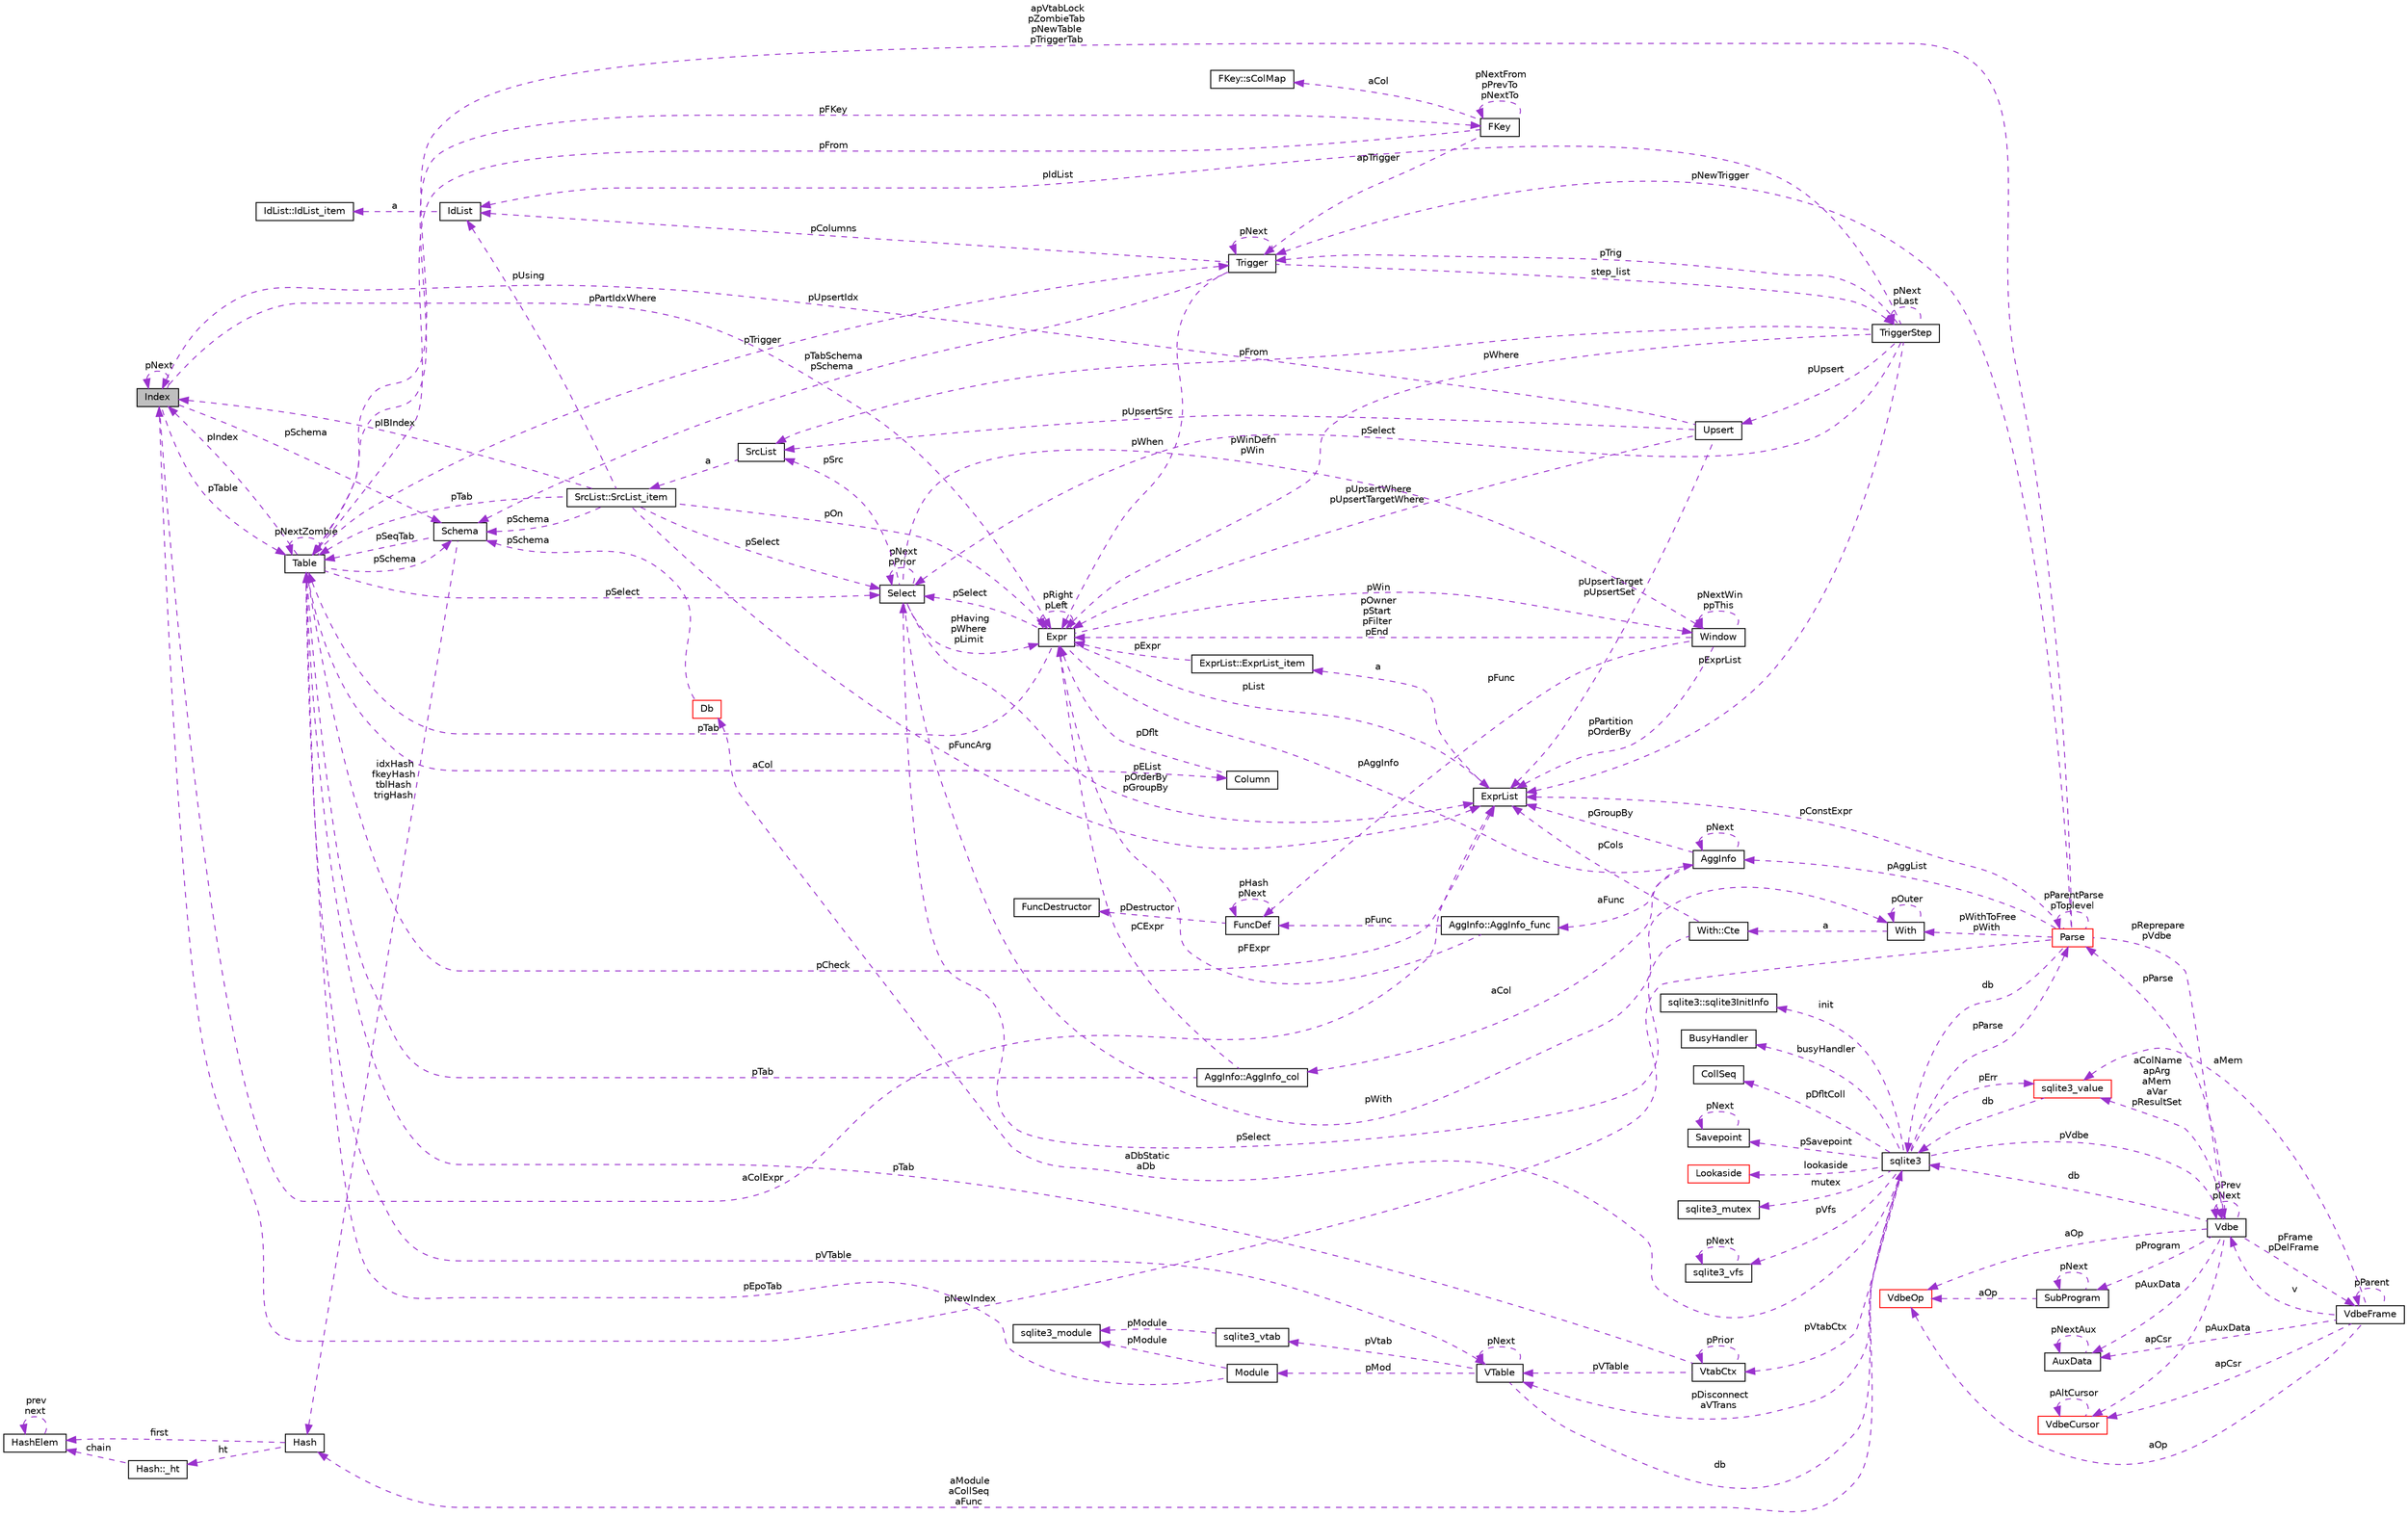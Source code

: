 digraph "Index"
{
 // LATEX_PDF_SIZE
  edge [fontname="Helvetica",fontsize="10",labelfontname="Helvetica",labelfontsize="10"];
  node [fontname="Helvetica",fontsize="10",shape=record];
  rankdir="LR";
  Node1 [label="Index",height=0.2,width=0.4,color="black", fillcolor="grey75", style="filled", fontcolor="black",tooltip=" "];
  Node2 -> Node1 [dir="back",color="darkorchid3",fontsize="10",style="dashed",label=" pSchema" ,fontname="Helvetica"];
  Node2 [label="Schema",height=0.2,width=0.4,color="black", fillcolor="white", style="filled",URL="$structSchema.html",tooltip=" "];
  Node3 -> Node2 [dir="back",color="darkorchid3",fontsize="10",style="dashed",label=" pSeqTab" ,fontname="Helvetica"];
  Node3 [label="Table",height=0.2,width=0.4,color="black", fillcolor="white", style="filled",URL="$structTable.html",tooltip=" "];
  Node2 -> Node3 [dir="back",color="darkorchid3",fontsize="10",style="dashed",label=" pSchema" ,fontname="Helvetica"];
  Node4 -> Node3 [dir="back",color="darkorchid3",fontsize="10",style="dashed",label=" aCol" ,fontname="Helvetica"];
  Node4 [label="Column",height=0.2,width=0.4,color="black", fillcolor="white", style="filled",URL="$structColumn.html",tooltip=" "];
  Node5 -> Node4 [dir="back",color="darkorchid3",fontsize="10",style="dashed",label=" pDflt" ,fontname="Helvetica"];
  Node5 [label="Expr",height=0.2,width=0.4,color="black", fillcolor="white", style="filled",URL="$structExpr.html",tooltip=" "];
  Node6 -> Node5 [dir="back",color="darkorchid3",fontsize="10",style="dashed",label=" pAggInfo" ,fontname="Helvetica"];
  Node6 [label="AggInfo",height=0.2,width=0.4,color="black", fillcolor="white", style="filled",URL="$structAggInfo.html",tooltip=" "];
  Node6 -> Node6 [dir="back",color="darkorchid3",fontsize="10",style="dashed",label=" pNext" ,fontname="Helvetica"];
  Node7 -> Node6 [dir="back",color="darkorchid3",fontsize="10",style="dashed",label=" aCol" ,fontname="Helvetica"];
  Node7 [label="AggInfo::AggInfo_col",height=0.2,width=0.4,color="black", fillcolor="white", style="filled",URL="$structAggInfo_1_1AggInfo__col.html",tooltip=" "];
  Node5 -> Node7 [dir="back",color="darkorchid3",fontsize="10",style="dashed",label=" pCExpr" ,fontname="Helvetica"];
  Node3 -> Node7 [dir="back",color="darkorchid3",fontsize="10",style="dashed",label=" pTab" ,fontname="Helvetica"];
  Node8 -> Node6 [dir="back",color="darkorchid3",fontsize="10",style="dashed",label=" aFunc" ,fontname="Helvetica"];
  Node8 [label="AggInfo::AggInfo_func",height=0.2,width=0.4,color="black", fillcolor="white", style="filled",URL="$structAggInfo_1_1AggInfo__func.html",tooltip=" "];
  Node5 -> Node8 [dir="back",color="darkorchid3",fontsize="10",style="dashed",label=" pFExpr" ,fontname="Helvetica"];
  Node9 -> Node8 [dir="back",color="darkorchid3",fontsize="10",style="dashed",label=" pFunc" ,fontname="Helvetica"];
  Node9 [label="FuncDef",height=0.2,width=0.4,color="black", fillcolor="white", style="filled",URL="$structFuncDef.html",tooltip=" "];
  Node10 -> Node9 [dir="back",color="darkorchid3",fontsize="10",style="dashed",label=" pDestructor" ,fontname="Helvetica"];
  Node10 [label="FuncDestructor",height=0.2,width=0.4,color="black", fillcolor="white", style="filled",URL="$structFuncDestructor.html",tooltip=" "];
  Node9 -> Node9 [dir="back",color="darkorchid3",fontsize="10",style="dashed",label=" pHash\npNext" ,fontname="Helvetica"];
  Node11 -> Node6 [dir="back",color="darkorchid3",fontsize="10",style="dashed",label=" pGroupBy" ,fontname="Helvetica"];
  Node11 [label="ExprList",height=0.2,width=0.4,color="black", fillcolor="white", style="filled",URL="$structExprList.html",tooltip=" "];
  Node12 -> Node11 [dir="back",color="darkorchid3",fontsize="10",style="dashed",label=" a" ,fontname="Helvetica"];
  Node12 [label="ExprList::ExprList_item",height=0.2,width=0.4,color="black", fillcolor="white", style="filled",URL="$structExprList_1_1ExprList__item.html",tooltip=" "];
  Node5 -> Node12 [dir="back",color="darkorchid3",fontsize="10",style="dashed",label=" pExpr" ,fontname="Helvetica"];
  Node5 -> Node5 [dir="back",color="darkorchid3",fontsize="10",style="dashed",label=" pRight\npLeft" ,fontname="Helvetica"];
  Node3 -> Node5 [dir="back",color="darkorchid3",fontsize="10",style="dashed",label=" pTab" ,fontname="Helvetica"];
  Node13 -> Node5 [dir="back",color="darkorchid3",fontsize="10",style="dashed",label=" pSelect" ,fontname="Helvetica"];
  Node13 [label="Select",height=0.2,width=0.4,color="black", fillcolor="white", style="filled",URL="$structSelect.html",tooltip=" "];
  Node5 -> Node13 [dir="back",color="darkorchid3",fontsize="10",style="dashed",label=" pHaving\npWhere\npLimit" ,fontname="Helvetica"];
  Node14 -> Node13 [dir="back",color="darkorchid3",fontsize="10",style="dashed",label=" pWith" ,fontname="Helvetica"];
  Node14 [label="With",height=0.2,width=0.4,color="black", fillcolor="white", style="filled",URL="$structWith.html",tooltip=" "];
  Node15 -> Node14 [dir="back",color="darkorchid3",fontsize="10",style="dashed",label=" a" ,fontname="Helvetica"];
  Node15 [label="With::Cte",height=0.2,width=0.4,color="black", fillcolor="white", style="filled",URL="$structWith_1_1Cte.html",tooltip=" "];
  Node13 -> Node15 [dir="back",color="darkorchid3",fontsize="10",style="dashed",label=" pSelect" ,fontname="Helvetica"];
  Node11 -> Node15 [dir="back",color="darkorchid3",fontsize="10",style="dashed",label=" pCols" ,fontname="Helvetica"];
  Node14 -> Node14 [dir="back",color="darkorchid3",fontsize="10",style="dashed",label=" pOuter" ,fontname="Helvetica"];
  Node13 -> Node13 [dir="back",color="darkorchid3",fontsize="10",style="dashed",label=" pNext\npPrior" ,fontname="Helvetica"];
  Node16 -> Node13 [dir="back",color="darkorchid3",fontsize="10",style="dashed",label=" pSrc" ,fontname="Helvetica"];
  Node16 [label="SrcList",height=0.2,width=0.4,color="black", fillcolor="white", style="filled",URL="$structSrcList.html",tooltip=" "];
  Node17 -> Node16 [dir="back",color="darkorchid3",fontsize="10",style="dashed",label=" a" ,fontname="Helvetica"];
  Node17 [label="SrcList::SrcList_item",height=0.2,width=0.4,color="black", fillcolor="white", style="filled",URL="$structSrcList_1_1SrcList__item.html",tooltip=" "];
  Node2 -> Node17 [dir="back",color="darkorchid3",fontsize="10",style="dashed",label=" pSchema" ,fontname="Helvetica"];
  Node5 -> Node17 [dir="back",color="darkorchid3",fontsize="10",style="dashed",label=" pOn" ,fontname="Helvetica"];
  Node18 -> Node17 [dir="back",color="darkorchid3",fontsize="10",style="dashed",label=" pUsing" ,fontname="Helvetica"];
  Node18 [label="IdList",height=0.2,width=0.4,color="black", fillcolor="white", style="filled",URL="$structIdList.html",tooltip=" "];
  Node19 -> Node18 [dir="back",color="darkorchid3",fontsize="10",style="dashed",label=" a" ,fontname="Helvetica"];
  Node19 [label="IdList::IdList_item",height=0.2,width=0.4,color="black", fillcolor="white", style="filled",URL="$structIdList_1_1IdList__item.html",tooltip=" "];
  Node3 -> Node17 [dir="back",color="darkorchid3",fontsize="10",style="dashed",label=" pTab" ,fontname="Helvetica"];
  Node13 -> Node17 [dir="back",color="darkorchid3",fontsize="10",style="dashed",label=" pSelect" ,fontname="Helvetica"];
  Node1 -> Node17 [dir="back",color="darkorchid3",fontsize="10",style="dashed",label=" pIBIndex" ,fontname="Helvetica"];
  Node11 -> Node17 [dir="back",color="darkorchid3",fontsize="10",style="dashed",label=" pFuncArg" ,fontname="Helvetica"];
  Node11 -> Node13 [dir="back",color="darkorchid3",fontsize="10",style="dashed",label=" pEList\npOrderBy\npGroupBy" ,fontname="Helvetica"];
  Node20 -> Node13 [dir="back",color="darkorchid3",fontsize="10",style="dashed",label=" pWinDefn\npWin" ,fontname="Helvetica"];
  Node20 [label="Window",height=0.2,width=0.4,color="black", fillcolor="white", style="filled",URL="$structWindow.html",tooltip=" "];
  Node5 -> Node20 [dir="back",color="darkorchid3",fontsize="10",style="dashed",label=" pOwner\npStart\npFilter\npEnd" ,fontname="Helvetica"];
  Node11 -> Node20 [dir="back",color="darkorchid3",fontsize="10",style="dashed",label=" pPartition\npOrderBy" ,fontname="Helvetica"];
  Node9 -> Node20 [dir="back",color="darkorchid3",fontsize="10",style="dashed",label=" pFunc" ,fontname="Helvetica"];
  Node20 -> Node20 [dir="back",color="darkorchid3",fontsize="10",style="dashed",label=" pNextWin\nppThis" ,fontname="Helvetica"];
  Node11 -> Node5 [dir="back",color="darkorchid3",fontsize="10",style="dashed",label=" pList" ,fontname="Helvetica"];
  Node20 -> Node5 [dir="back",color="darkorchid3",fontsize="10",style="dashed",label=" pWin" ,fontname="Helvetica"];
  Node21 -> Node3 [dir="back",color="darkorchid3",fontsize="10",style="dashed",label=" pFKey" ,fontname="Helvetica"];
  Node21 [label="FKey",height=0.2,width=0.4,color="black", fillcolor="white", style="filled",URL="$structFKey.html",tooltip=" "];
  Node22 -> Node21 [dir="back",color="darkorchid3",fontsize="10",style="dashed",label=" aCol" ,fontname="Helvetica"];
  Node22 [label="FKey::sColMap",height=0.2,width=0.4,color="black", fillcolor="white", style="filled",URL="$structFKey_1_1sColMap.html",tooltip=" "];
  Node21 -> Node21 [dir="back",color="darkorchid3",fontsize="10",style="dashed",label=" pNextFrom\npPrevTo\npNextTo" ,fontname="Helvetica"];
  Node3 -> Node21 [dir="back",color="darkorchid3",fontsize="10",style="dashed",label=" pFrom" ,fontname="Helvetica"];
  Node23 -> Node21 [dir="back",color="darkorchid3",fontsize="10",style="dashed",label=" apTrigger" ,fontname="Helvetica"];
  Node23 [label="Trigger",height=0.2,width=0.4,color="black", fillcolor="white", style="filled",URL="$structTrigger.html",tooltip=" "];
  Node24 -> Node23 [dir="back",color="darkorchid3",fontsize="10",style="dashed",label=" step_list" ,fontname="Helvetica"];
  Node24 [label="TriggerStep",height=0.2,width=0.4,color="black", fillcolor="white", style="filled",URL="$structTriggerStep.html",tooltip=" "];
  Node24 -> Node24 [dir="back",color="darkorchid3",fontsize="10",style="dashed",label=" pNext\npLast" ,fontname="Helvetica"];
  Node5 -> Node24 [dir="back",color="darkorchid3",fontsize="10",style="dashed",label=" pWhere" ,fontname="Helvetica"];
  Node18 -> Node24 [dir="back",color="darkorchid3",fontsize="10",style="dashed",label=" pIdList" ,fontname="Helvetica"];
  Node13 -> Node24 [dir="back",color="darkorchid3",fontsize="10",style="dashed",label=" pSelect" ,fontname="Helvetica"];
  Node23 -> Node24 [dir="back",color="darkorchid3",fontsize="10",style="dashed",label=" pTrig" ,fontname="Helvetica"];
  Node16 -> Node24 [dir="back",color="darkorchid3",fontsize="10",style="dashed",label=" pFrom" ,fontname="Helvetica"];
  Node11 -> Node24 [dir="back",color="darkorchid3",fontsize="10",style="dashed",label=" pExprList" ,fontname="Helvetica"];
  Node25 -> Node24 [dir="back",color="darkorchid3",fontsize="10",style="dashed",label=" pUpsert" ,fontname="Helvetica"];
  Node25 [label="Upsert",height=0.2,width=0.4,color="black", fillcolor="white", style="filled",URL="$structUpsert.html",tooltip=" "];
  Node5 -> Node25 [dir="back",color="darkorchid3",fontsize="10",style="dashed",label=" pUpsertWhere\npUpsertTargetWhere" ,fontname="Helvetica"];
  Node16 -> Node25 [dir="back",color="darkorchid3",fontsize="10",style="dashed",label=" pUpsertSrc" ,fontname="Helvetica"];
  Node1 -> Node25 [dir="back",color="darkorchid3",fontsize="10",style="dashed",label=" pUpsertIdx" ,fontname="Helvetica"];
  Node11 -> Node25 [dir="back",color="darkorchid3",fontsize="10",style="dashed",label=" pUpsertTarget\npUpsertSet" ,fontname="Helvetica"];
  Node2 -> Node23 [dir="back",color="darkorchid3",fontsize="10",style="dashed",label=" pTabSchema\npSchema" ,fontname="Helvetica"];
  Node5 -> Node23 [dir="back",color="darkorchid3",fontsize="10",style="dashed",label=" pWhen" ,fontname="Helvetica"];
  Node18 -> Node23 [dir="back",color="darkorchid3",fontsize="10",style="dashed",label=" pColumns" ,fontname="Helvetica"];
  Node23 -> Node23 [dir="back",color="darkorchid3",fontsize="10",style="dashed",label=" pNext" ,fontname="Helvetica"];
  Node26 -> Node3 [dir="back",color="darkorchid3",fontsize="10",style="dashed",label=" pVTable" ,fontname="Helvetica"];
  Node26 [label="VTable",height=0.2,width=0.4,color="black", fillcolor="white", style="filled",URL="$structVTable.html",tooltip=" "];
  Node27 -> Node26 [dir="back",color="darkorchid3",fontsize="10",style="dashed",label=" db" ,fontname="Helvetica"];
  Node27 [label="sqlite3",height=0.2,width=0.4,color="black", fillcolor="white", style="filled",URL="$structsqlite3.html",tooltip=" "];
  Node28 -> Node27 [dir="back",color="darkorchid3",fontsize="10",style="dashed",label=" pVdbe" ,fontname="Helvetica"];
  Node28 [label="Vdbe",height=0.2,width=0.4,color="black", fillcolor="white", style="filled",URL="$structVdbe.html",tooltip=" "];
  Node28 -> Node28 [dir="back",color="darkorchid3",fontsize="10",style="dashed",label=" pPrev\npNext" ,fontname="Helvetica"];
  Node27 -> Node28 [dir="back",color="darkorchid3",fontsize="10",style="dashed",label=" db" ,fontname="Helvetica"];
  Node29 -> Node28 [dir="back",color="darkorchid3",fontsize="10",style="dashed",label=" aColName\napArg\naMem\naVar\npResultSet" ,fontname="Helvetica"];
  Node29 [label="sqlite3_value",height=0.2,width=0.4,color="red", fillcolor="white", style="filled",URL="$structsqlite3__value.html",tooltip=" "];
  Node27 -> Node29 [dir="back",color="darkorchid3",fontsize="10",style="dashed",label=" db" ,fontname="Helvetica"];
  Node31 -> Node28 [dir="back",color="darkorchid3",fontsize="10",style="dashed",label=" pFrame\npDelFrame" ,fontname="Helvetica"];
  Node31 [label="VdbeFrame",height=0.2,width=0.4,color="black", fillcolor="white", style="filled",URL="$structVdbeFrame.html",tooltip=" "];
  Node28 -> Node31 [dir="back",color="darkorchid3",fontsize="10",style="dashed",label=" v" ,fontname="Helvetica"];
  Node29 -> Node31 [dir="back",color="darkorchid3",fontsize="10",style="dashed",label=" aMem" ,fontname="Helvetica"];
  Node31 -> Node31 [dir="back",color="darkorchid3",fontsize="10",style="dashed",label=" pParent" ,fontname="Helvetica"];
  Node32 -> Node31 [dir="back",color="darkorchid3",fontsize="10",style="dashed",label=" pAuxData" ,fontname="Helvetica"];
  Node32 [label="AuxData",height=0.2,width=0.4,color="black", fillcolor="white", style="filled",URL="$structAuxData.html",tooltip=" "];
  Node32 -> Node32 [dir="back",color="darkorchid3",fontsize="10",style="dashed",label=" pNextAux" ,fontname="Helvetica"];
  Node33 -> Node31 [dir="back",color="darkorchid3",fontsize="10",style="dashed",label=" apCsr" ,fontname="Helvetica"];
  Node33 [label="VdbeCursor",height=0.2,width=0.4,color="red", fillcolor="white", style="filled",URL="$structVdbeCursor.html",tooltip=" "];
  Node33 -> Node33 [dir="back",color="darkorchid3",fontsize="10",style="dashed",label=" pAltCursor" ,fontname="Helvetica"];
  Node68 -> Node31 [dir="back",color="darkorchid3",fontsize="10",style="dashed",label=" aOp" ,fontname="Helvetica"];
  Node68 [label="VdbeOp",height=0.2,width=0.4,color="red", fillcolor="white", style="filled",URL="$structVdbeOp.html",tooltip=" "];
  Node32 -> Node28 [dir="back",color="darkorchid3",fontsize="10",style="dashed",label=" pAuxData" ,fontname="Helvetica"];
  Node70 -> Node28 [dir="back",color="darkorchid3",fontsize="10",style="dashed",label=" pProgram" ,fontname="Helvetica"];
  Node70 [label="SubProgram",height=0.2,width=0.4,color="black", fillcolor="white", style="filled",URL="$structSubProgram.html",tooltip=" "];
  Node70 -> Node70 [dir="back",color="darkorchid3",fontsize="10",style="dashed",label=" pNext" ,fontname="Helvetica"];
  Node68 -> Node70 [dir="back",color="darkorchid3",fontsize="10",style="dashed",label=" aOp" ,fontname="Helvetica"];
  Node33 -> Node28 [dir="back",color="darkorchid3",fontsize="10",style="dashed",label=" apCsr" ,fontname="Helvetica"];
  Node72 -> Node28 [dir="back",color="darkorchid3",fontsize="10",style="dashed",label=" pParse" ,fontname="Helvetica"];
  Node72 [label="Parse",height=0.2,width=0.4,color="red", fillcolor="white", style="filled",URL="$structParse.html",tooltip=" "];
  Node6 -> Node72 [dir="back",color="darkorchid3",fontsize="10",style="dashed",label=" pAggList" ,fontname="Helvetica"];
  Node28 -> Node72 [dir="back",color="darkorchid3",fontsize="10",style="dashed",label=" pReprepare\npVdbe" ,fontname="Helvetica"];
  Node27 -> Node72 [dir="back",color="darkorchid3",fontsize="10",style="dashed",label=" db" ,fontname="Helvetica"];
  Node14 -> Node72 [dir="back",color="darkorchid3",fontsize="10",style="dashed",label=" pWithToFree\npWith" ,fontname="Helvetica"];
  Node3 -> Node72 [dir="back",color="darkorchid3",fontsize="10",style="dashed",label=" apVtabLock\npZombieTab\npNewTable\npTriggerTab" ,fontname="Helvetica"];
  Node23 -> Node72 [dir="back",color="darkorchid3",fontsize="10",style="dashed",label=" pNewTrigger" ,fontname="Helvetica"];
  Node1 -> Node72 [dir="back",color="darkorchid3",fontsize="10",style="dashed",label=" pNewIndex" ,fontname="Helvetica"];
  Node11 -> Node72 [dir="back",color="darkorchid3",fontsize="10",style="dashed",label=" pConstExpr" ,fontname="Helvetica"];
  Node72 -> Node72 [dir="back",color="darkorchid3",fontsize="10",style="dashed",label=" pParentParse\npToplevel" ,fontname="Helvetica"];
  Node68 -> Node28 [dir="back",color="darkorchid3",fontsize="10",style="dashed",label=" aOp" ,fontname="Helvetica"];
  Node78 -> Node27 [dir="back",color="darkorchid3",fontsize="10",style="dashed",label=" pSavepoint" ,fontname="Helvetica"];
  Node78 [label="Savepoint",height=0.2,width=0.4,color="black", fillcolor="white", style="filled",URL="$structSavepoint.html",tooltip=" "];
  Node78 -> Node78 [dir="back",color="darkorchid3",fontsize="10",style="dashed",label=" pNext" ,fontname="Helvetica"];
  Node79 -> Node27 [dir="back",color="darkorchid3",fontsize="10",style="dashed",label=" lookaside" ,fontname="Helvetica"];
  Node79 [label="Lookaside",height=0.2,width=0.4,color="red", fillcolor="white", style="filled",URL="$structLookaside.html",tooltip=" "];
  Node29 -> Node27 [dir="back",color="darkorchid3",fontsize="10",style="dashed",label=" pErr" ,fontname="Helvetica"];
  Node38 -> Node27 [dir="back",color="darkorchid3",fontsize="10",style="dashed",label=" mutex" ,fontname="Helvetica"];
  Node38 [label="sqlite3_mutex",height=0.2,width=0.4,color="black", fillcolor="white", style="filled",URL="$structsqlite3__mutex.html",tooltip=" "];
  Node49 -> Node27 [dir="back",color="darkorchid3",fontsize="10",style="dashed",label=" pVfs" ,fontname="Helvetica"];
  Node49 [label="sqlite3_vfs",height=0.2,width=0.4,color="black", fillcolor="white", style="filled",URL="$structsqlite3__vfs.html",tooltip=" "];
  Node49 -> Node49 [dir="back",color="darkorchid3",fontsize="10",style="dashed",label=" pNext" ,fontname="Helvetica"];
  Node81 -> Node27 [dir="back",color="darkorchid3",fontsize="10",style="dashed",label=" init" ,fontname="Helvetica"];
  Node81 [label="sqlite3::sqlite3InitInfo",height=0.2,width=0.4,color="black", fillcolor="white", style="filled",URL="$structsqlite3_1_1sqlite3InitInfo.html",tooltip=" "];
  Node82 -> Node27 [dir="back",color="darkorchid3",fontsize="10",style="dashed",label=" busyHandler" ,fontname="Helvetica"];
  Node82 [label="BusyHandler",height=0.2,width=0.4,color="black", fillcolor="white", style="filled",URL="$structBusyHandler.html",tooltip=" "];
  Node83 -> Node27 [dir="back",color="darkorchid3",fontsize="10",style="dashed",label=" pVtabCtx" ,fontname="Helvetica"];
  Node83 [label="VtabCtx",height=0.2,width=0.4,color="black", fillcolor="white", style="filled",URL="$structVtabCtx.html",tooltip=" "];
  Node83 -> Node83 [dir="back",color="darkorchid3",fontsize="10",style="dashed",label=" pPrior" ,fontname="Helvetica"];
  Node26 -> Node83 [dir="back",color="darkorchid3",fontsize="10",style="dashed",label=" pVTable" ,fontname="Helvetica"];
  Node3 -> Node83 [dir="back",color="darkorchid3",fontsize="10",style="dashed",label=" pTab" ,fontname="Helvetica"];
  Node54 -> Node27 [dir="back",color="darkorchid3",fontsize="10",style="dashed",label=" pDfltColl" ,fontname="Helvetica"];
  Node54 [label="CollSeq",height=0.2,width=0.4,color="black", fillcolor="white", style="filled",URL="$structCollSeq.html",tooltip=" "];
  Node26 -> Node27 [dir="back",color="darkorchid3",fontsize="10",style="dashed",label=" pDisconnect\naVTrans" ,fontname="Helvetica"];
  Node84 -> Node27 [dir="back",color="darkorchid3",fontsize="10",style="dashed",label=" aDbStatic\naDb" ,fontname="Helvetica"];
  Node84 [label="Db",height=0.2,width=0.4,color="red", fillcolor="white", style="filled",URL="$structDb.html",tooltip=" "];
  Node2 -> Node84 [dir="back",color="darkorchid3",fontsize="10",style="dashed",label=" pSchema" ,fontname="Helvetica"];
  Node85 -> Node27 [dir="back",color="darkorchid3",fontsize="10",style="dashed",label=" aModule\naCollSeq\naFunc" ,fontname="Helvetica"];
  Node85 [label="Hash",height=0.2,width=0.4,color="black", fillcolor="white", style="filled",URL="$structHash.html",tooltip=" "];
  Node86 -> Node85 [dir="back",color="darkorchid3",fontsize="10",style="dashed",label=" ht" ,fontname="Helvetica"];
  Node86 [label="Hash::_ht",height=0.2,width=0.4,color="black", fillcolor="white", style="filled",URL="$structHash_1_1__ht.html",tooltip=" "];
  Node87 -> Node86 [dir="back",color="darkorchid3",fontsize="10",style="dashed",label=" chain" ,fontname="Helvetica"];
  Node87 [label="HashElem",height=0.2,width=0.4,color="black", fillcolor="white", style="filled",URL="$structHashElem.html",tooltip=" "];
  Node87 -> Node87 [dir="back",color="darkorchid3",fontsize="10",style="dashed",label=" prev\nnext" ,fontname="Helvetica"];
  Node87 -> Node85 [dir="back",color="darkorchid3",fontsize="10",style="dashed",label=" first" ,fontname="Helvetica"];
  Node72 -> Node27 [dir="back",color="darkorchid3",fontsize="10",style="dashed",label=" pParse" ,fontname="Helvetica"];
  Node26 -> Node26 [dir="back",color="darkorchid3",fontsize="10",style="dashed",label=" pNext" ,fontname="Helvetica"];
  Node88 -> Node26 [dir="back",color="darkorchid3",fontsize="10",style="dashed",label=" pMod" ,fontname="Helvetica"];
  Node88 [label="Module",height=0.2,width=0.4,color="black", fillcolor="white", style="filled",URL="$structModule.html",tooltip=" "];
  Node57 -> Node88 [dir="back",color="darkorchid3",fontsize="10",style="dashed",label=" pModule" ,fontname="Helvetica"];
  Node57 [label="sqlite3_module",height=0.2,width=0.4,color="black", fillcolor="white", style="filled",URL="$structsqlite3__module.html",tooltip=" "];
  Node3 -> Node88 [dir="back",color="darkorchid3",fontsize="10",style="dashed",label=" pEpoTab" ,fontname="Helvetica"];
  Node56 -> Node26 [dir="back",color="darkorchid3",fontsize="10",style="dashed",label=" pVtab" ,fontname="Helvetica"];
  Node56 [label="sqlite3_vtab",height=0.2,width=0.4,color="black", fillcolor="white", style="filled",URL="$structsqlite3__vtab.html",tooltip=" "];
  Node57 -> Node56 [dir="back",color="darkorchid3",fontsize="10",style="dashed",label=" pModule" ,fontname="Helvetica"];
  Node3 -> Node3 [dir="back",color="darkorchid3",fontsize="10",style="dashed",label=" pNextZombie" ,fontname="Helvetica"];
  Node23 -> Node3 [dir="back",color="darkorchid3",fontsize="10",style="dashed",label=" pTrigger" ,fontname="Helvetica"];
  Node13 -> Node3 [dir="back",color="darkorchid3",fontsize="10",style="dashed",label=" pSelect" ,fontname="Helvetica"];
  Node11 -> Node3 [dir="back",color="darkorchid3",fontsize="10",style="dashed",label=" pCheck" ,fontname="Helvetica"];
  Node1 -> Node3 [dir="back",color="darkorchid3",fontsize="10",style="dashed",label=" pIndex" ,fontname="Helvetica"];
  Node85 -> Node2 [dir="back",color="darkorchid3",fontsize="10",style="dashed",label=" idxHash\nfkeyHash\ntblHash\ntrigHash" ,fontname="Helvetica"];
  Node5 -> Node1 [dir="back",color="darkorchid3",fontsize="10",style="dashed",label=" pPartIdxWhere" ,fontname="Helvetica"];
  Node3 -> Node1 [dir="back",color="darkorchid3",fontsize="10",style="dashed",label=" pTable" ,fontname="Helvetica"];
  Node11 -> Node1 [dir="back",color="darkorchid3",fontsize="10",style="dashed",label=" aColExpr" ,fontname="Helvetica"];
  Node1 -> Node1 [dir="back",color="darkorchid3",fontsize="10",style="dashed",label=" pNext" ,fontname="Helvetica"];
}
